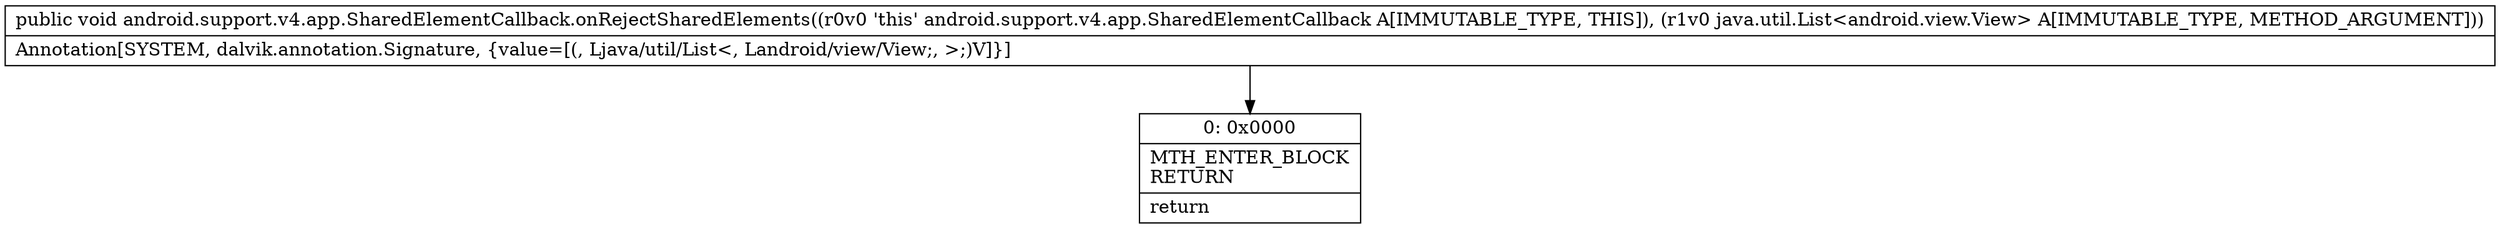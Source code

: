 digraph "CFG forandroid.support.v4.app.SharedElementCallback.onRejectSharedElements(Ljava\/util\/List;)V" {
Node_0 [shape=record,label="{0\:\ 0x0000|MTH_ENTER_BLOCK\lRETURN\l|return\l}"];
MethodNode[shape=record,label="{public void android.support.v4.app.SharedElementCallback.onRejectSharedElements((r0v0 'this' android.support.v4.app.SharedElementCallback A[IMMUTABLE_TYPE, THIS]), (r1v0 java.util.List\<android.view.View\> A[IMMUTABLE_TYPE, METHOD_ARGUMENT]))  | Annotation[SYSTEM, dalvik.annotation.Signature, \{value=[(, Ljava\/util\/List\<, Landroid\/view\/View;, \>;)V]\}]\l}"];
MethodNode -> Node_0;
}


